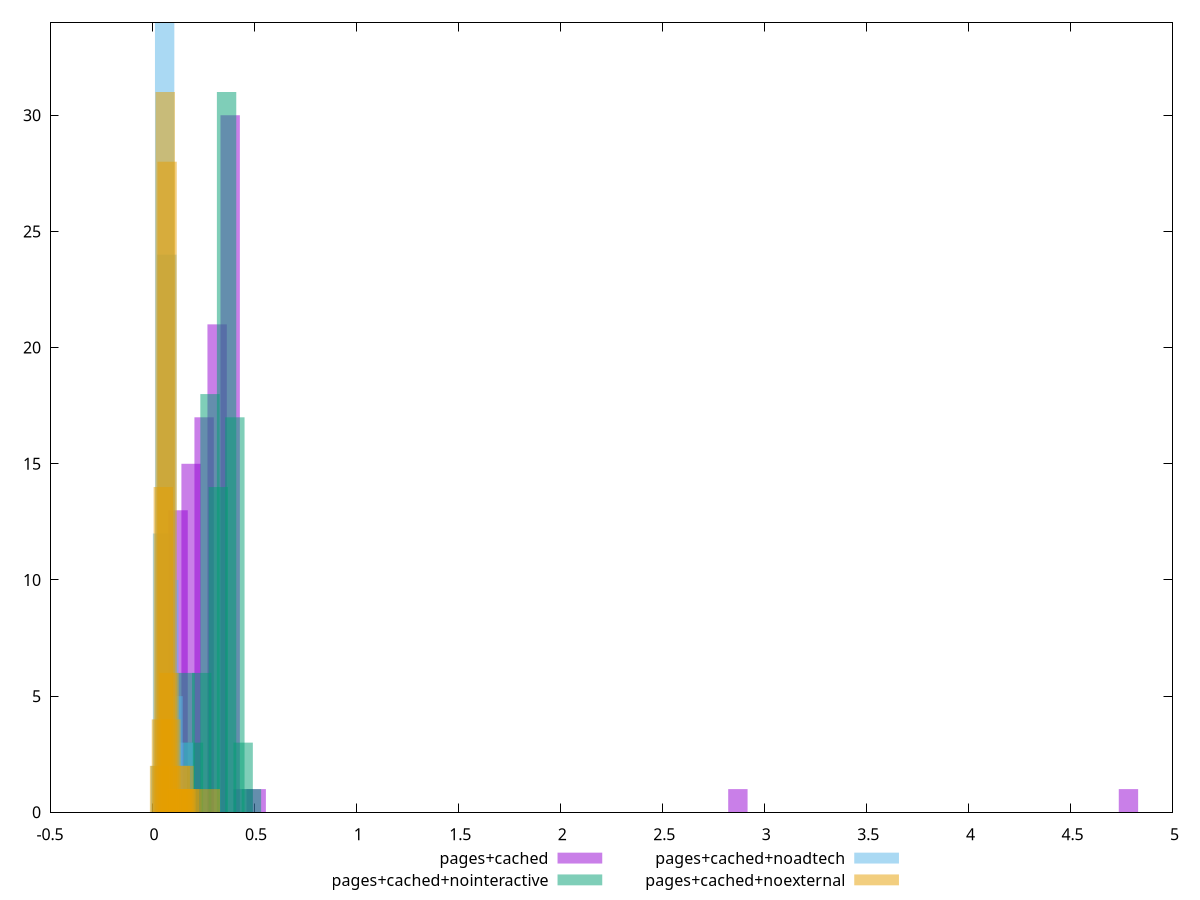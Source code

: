 $_pagesCached <<EOF
4.784203758984838 1
0.12757876690626235 13
2.870522255390903 1
0.19136815035939353 15
0.2551575338125247 17
0.38273630071878706 30
0.3189469172656559 21
0.5103150676250494 1
0.44652568417191824 1
EOF
$_pagesCachedNointeractive <<EOF
0.24344895927409876 6
0.2840237858197819 18
0.324598612365465 14
0.3651734389111481 31
0.44632309200251435 3
0.1622993061827325 6
0.40574826545683124 17
0.20287413272841562 3
0.48689791854819753 1
0.08114965309136625 1
EOF
$_pagesCachedNoadtech <<EOF
0.082360403464102 10
0.061770302598076504 34
0.07206535303108925 24
0.05147525216506375 12
0.09265545389711476 4
0.1029505043301275 5
0.11324555476314026 1
0.12354060519615301 2
0.041180201732051 2
0.15442575649519125 3
0.1441307060621785 1
0.164720806928204 1
0.13383565562916577 1
EOF
$_pagesCachedNoexternal <<EOF
0.06447403481155504 31
0.0828951876148565 6
0.15657979882806225 2
0.07368461121320577 28
0.19342210443466515 1
0.036842305606602885 2
0.04605288200825361 4
0.05526345840990433 14
0.09210576401650722 4
0.13815864602476083 2
0.14736922242641154 1
0.1289480696231101 1
0.28552786845117234 1
0.11973749322145938 1
0.18421152803301444 1
0.165790375229713 1
EOF
set key outside below
set terminal pngcairo
set output "report_00006_2020-11-02T20-21-41.718Z/network-rtt/network-rtt_pages+cached_pages+cached+nointeractive_pages+cached+noadtech_pages+cached+noexternal+hist.png"
set boxwidth 0.0949472290675647
set style fill transparent solid 0.5 noborder
set yrange [0:34]
plot $_pagesCached title "pages+cached" with boxes ,$_pagesCachedNointeractive title "pages+cached+nointeractive" with boxes ,$_pagesCachedNoadtech title "pages+cached+noadtech" with boxes ,$_pagesCachedNoexternal title "pages+cached+noexternal" with boxes ,